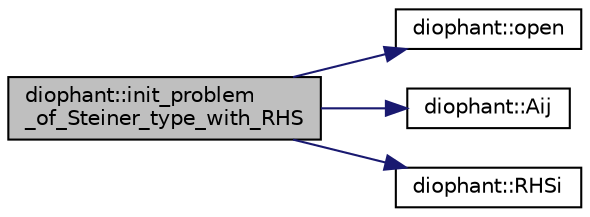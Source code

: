 digraph "diophant::init_problem_of_Steiner_type_with_RHS"
{
  edge [fontname="Helvetica",fontsize="10",labelfontname="Helvetica",labelfontsize="10"];
  node [fontname="Helvetica",fontsize="10",shape=record];
  rankdir="LR";
  Node242 [label="diophant::init_problem\l_of_Steiner_type_with_RHS",height=0.2,width=0.4,color="black", fillcolor="grey75", style="filled", fontcolor="black"];
  Node242 -> Node243 [color="midnightblue",fontsize="10",style="solid",fontname="Helvetica"];
  Node243 [label="diophant::open",height=0.2,width=0.4,color="black", fillcolor="white", style="filled",URL="$d7/d9c/classdiophant.html#a182e2928400c2e7fc01f4155cec72b57"];
  Node242 -> Node244 [color="midnightblue",fontsize="10",style="solid",fontname="Helvetica"];
  Node244 [label="diophant::Aij",height=0.2,width=0.4,color="black", fillcolor="white", style="filled",URL="$d7/d9c/classdiophant.html#af86d3bf833485e2f2d7b4a19288fc698"];
  Node242 -> Node245 [color="midnightblue",fontsize="10",style="solid",fontname="Helvetica"];
  Node245 [label="diophant::RHSi",height=0.2,width=0.4,color="black", fillcolor="white", style="filled",URL="$d7/d9c/classdiophant.html#aa56efaa8e28e17c83f96ed409964b3e1"];
}
